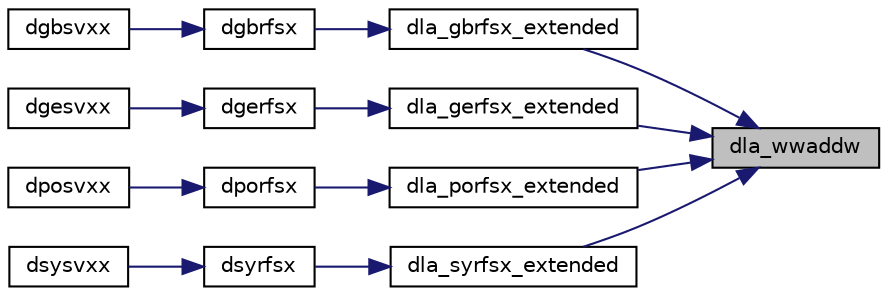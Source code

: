 digraph "dla_wwaddw"
{
 // LATEX_PDF_SIZE
  edge [fontname="Helvetica",fontsize="10",labelfontname="Helvetica",labelfontsize="10"];
  node [fontname="Helvetica",fontsize="10",shape=record];
  rankdir="RL";
  Node1 [label="dla_wwaddw",height=0.2,width=0.4,color="black", fillcolor="grey75", style="filled", fontcolor="black",tooltip="DLA_WWADDW adds a vector into a doubled-single vector."];
  Node1 -> Node2 [dir="back",color="midnightblue",fontsize="10",style="solid",fontname="Helvetica"];
  Node2 [label="dla_gbrfsx_extended",height=0.2,width=0.4,color="black", fillcolor="white", style="filled",URL="$dla__gbrfsx__extended_8f.html#a1520b1b9984236f0315d6fc077e4eb04",tooltip="DLA_GBRFSX_EXTENDED improves the computed solution to a system of linear equations for general banded..."];
  Node2 -> Node3 [dir="back",color="midnightblue",fontsize="10",style="solid",fontname="Helvetica"];
  Node3 [label="dgbrfsx",height=0.2,width=0.4,color="black", fillcolor="white", style="filled",URL="$dgbrfsx_8f.html#ab44677451338eb1a966f510ca0a38d1c",tooltip="DGBRFSX"];
  Node3 -> Node4 [dir="back",color="midnightblue",fontsize="10",style="solid",fontname="Helvetica"];
  Node4 [label="dgbsvxx",height=0.2,width=0.4,color="black", fillcolor="white", style="filled",URL="$dgbsvxx_8f.html#a75860f1c9556e1b735418bb8f9329317",tooltip="DGBSVXX computes the solution to system of linear equations A * X = B for GB matrices"];
  Node1 -> Node5 [dir="back",color="midnightblue",fontsize="10",style="solid",fontname="Helvetica"];
  Node5 [label="dla_gerfsx_extended",height=0.2,width=0.4,color="black", fillcolor="white", style="filled",URL="$dla__gerfsx__extended_8f.html#a19c6e9e133a5ea3f59a24959889429f2",tooltip="DLA_GERFSX_EXTENDED improves the computed solution to a system of linear equations for general matric..."];
  Node5 -> Node6 [dir="back",color="midnightblue",fontsize="10",style="solid",fontname="Helvetica"];
  Node6 [label="dgerfsx",height=0.2,width=0.4,color="black", fillcolor="white", style="filled",URL="$dgerfsx_8f.html#ae60113eba7a360d9c92cc2b627e0c5d2",tooltip="DGERFSX"];
  Node6 -> Node7 [dir="back",color="midnightblue",fontsize="10",style="solid",fontname="Helvetica"];
  Node7 [label="dgesvxx",height=0.2,width=0.4,color="black", fillcolor="white", style="filled",URL="$dgesvxx_8f.html#a3fed1dc691d07f1e81a049016fe0b67b",tooltip="DGESVXX computes the solution to system of linear equations A * X = B for GE matrices"];
  Node1 -> Node8 [dir="back",color="midnightblue",fontsize="10",style="solid",fontname="Helvetica"];
  Node8 [label="dla_porfsx_extended",height=0.2,width=0.4,color="black", fillcolor="white", style="filled",URL="$dla__porfsx__extended_8f.html#a1f04f8900d0a841afb32c0b60535ff7b",tooltip="DLA_PORFSX_EXTENDED improves the computed solution to a system of linear equations for symmetric or H..."];
  Node8 -> Node9 [dir="back",color="midnightblue",fontsize="10",style="solid",fontname="Helvetica"];
  Node9 [label="dporfsx",height=0.2,width=0.4,color="black", fillcolor="white", style="filled",URL="$dporfsx_8f.html#a4285835f23c2c12a427d63d29251251d",tooltip="DPORFSX"];
  Node9 -> Node10 [dir="back",color="midnightblue",fontsize="10",style="solid",fontname="Helvetica"];
  Node10 [label="dposvxx",height=0.2,width=0.4,color="black", fillcolor="white", style="filled",URL="$dposvxx_8f.html#a423141487077727ec3bc52edd1fccd44",tooltip="DPOSVXX computes the solution to system of linear equations A * X = B for PO matrices"];
  Node1 -> Node11 [dir="back",color="midnightblue",fontsize="10",style="solid",fontname="Helvetica"];
  Node11 [label="dla_syrfsx_extended",height=0.2,width=0.4,color="black", fillcolor="white", style="filled",URL="$dla__syrfsx__extended_8f.html#a1e55bc8b68a504435bc9a70cb0dcdb02",tooltip="DLA_SYRFSX_EXTENDED improves the computed solution to a system of linear equations for symmetric inde..."];
  Node11 -> Node12 [dir="back",color="midnightblue",fontsize="10",style="solid",fontname="Helvetica"];
  Node12 [label="dsyrfsx",height=0.2,width=0.4,color="black", fillcolor="white", style="filled",URL="$dsyrfsx_8f.html#a84668c103a35ee6233d8270a17b1ee52",tooltip="DSYRFSX"];
  Node12 -> Node13 [dir="back",color="midnightblue",fontsize="10",style="solid",fontname="Helvetica"];
  Node13 [label="dsysvxx",height=0.2,width=0.4,color="black", fillcolor="white", style="filled",URL="$dsysvxx_8f.html#a1891fac0c928034e0c0396aa3d30f8f3",tooltip="DSYSVXX"];
}
